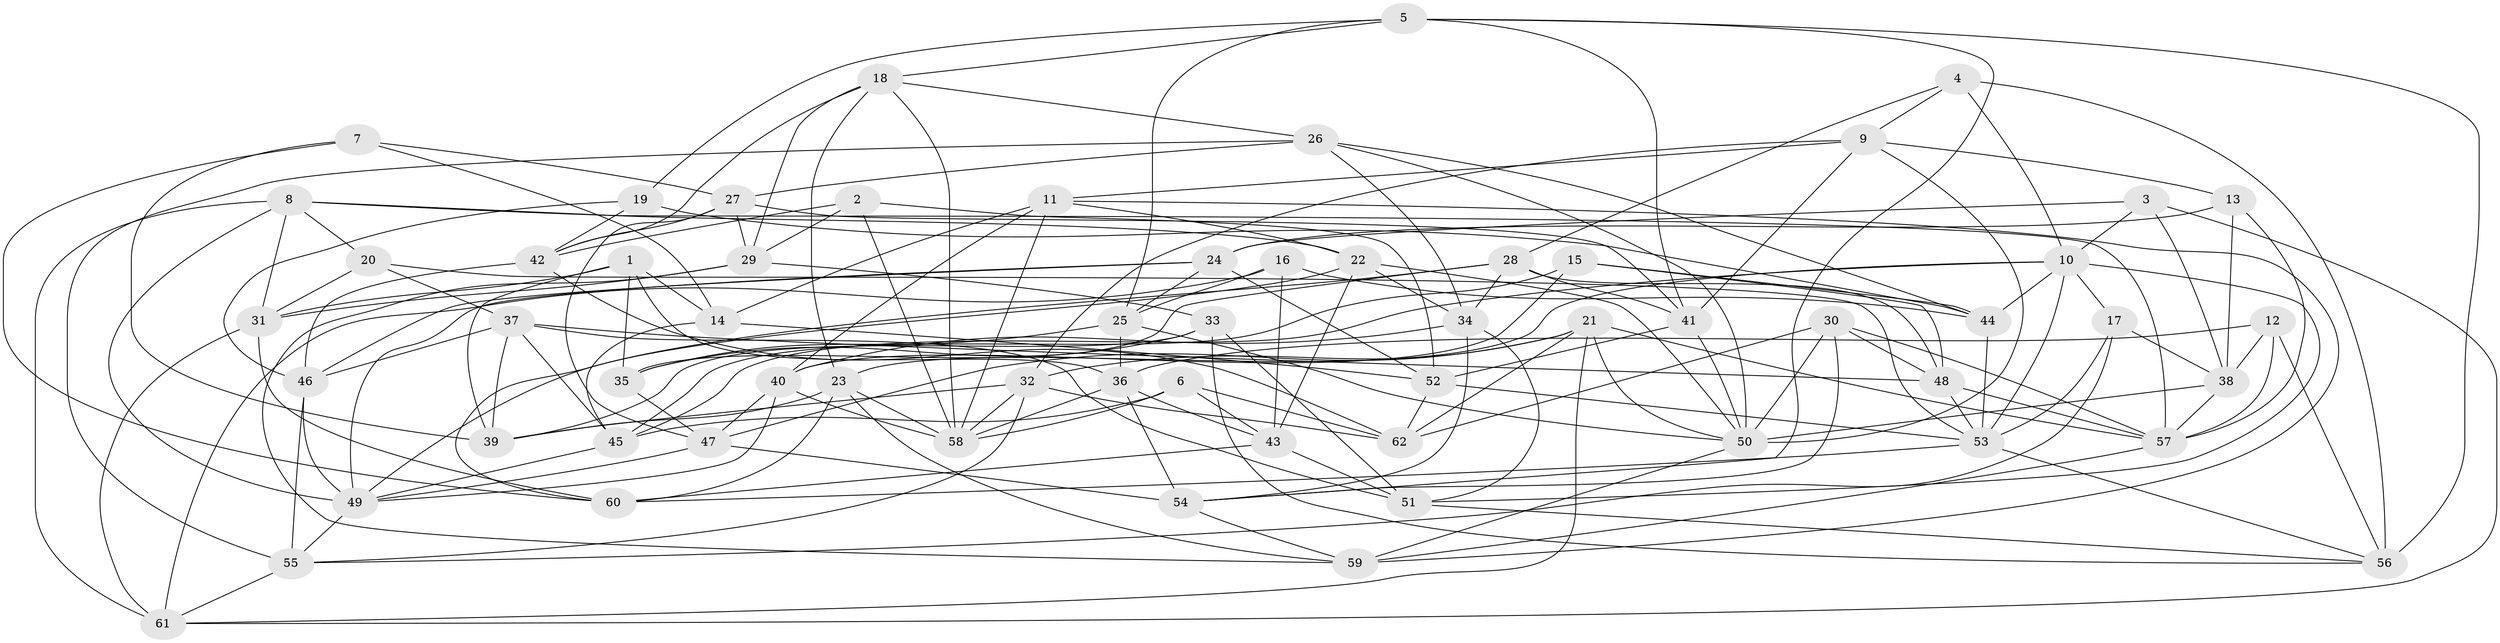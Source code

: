 // original degree distribution, {4: 1.0}
// Generated by graph-tools (version 1.1) at 2025/50/03/09/25 03:50:45]
// undirected, 62 vertices, 178 edges
graph export_dot {
graph [start="1"]
  node [color=gray90,style=filled];
  1;
  2;
  3;
  4;
  5;
  6;
  7;
  8;
  9;
  10;
  11;
  12;
  13;
  14;
  15;
  16;
  17;
  18;
  19;
  20;
  21;
  22;
  23;
  24;
  25;
  26;
  27;
  28;
  29;
  30;
  31;
  32;
  33;
  34;
  35;
  36;
  37;
  38;
  39;
  40;
  41;
  42;
  43;
  44;
  45;
  46;
  47;
  48;
  49;
  50;
  51;
  52;
  53;
  54;
  55;
  56;
  57;
  58;
  59;
  60;
  61;
  62;
  1 -- 14 [weight=2.0];
  1 -- 31 [weight=1.0];
  1 -- 35 [weight=1.0];
  1 -- 36 [weight=1.0];
  1 -- 39 [weight=1.0];
  2 -- 29 [weight=1.0];
  2 -- 42 [weight=1.0];
  2 -- 52 [weight=1.0];
  2 -- 58 [weight=1.0];
  3 -- 10 [weight=1.0];
  3 -- 24 [weight=1.0];
  3 -- 38 [weight=1.0];
  3 -- 61 [weight=1.0];
  4 -- 9 [weight=1.0];
  4 -- 10 [weight=1.0];
  4 -- 28 [weight=1.0];
  4 -- 56 [weight=1.0];
  5 -- 18 [weight=1.0];
  5 -- 19 [weight=1.0];
  5 -- 25 [weight=1.0];
  5 -- 41 [weight=1.0];
  5 -- 54 [weight=1.0];
  5 -- 56 [weight=1.0];
  6 -- 43 [weight=1.0];
  6 -- 45 [weight=1.0];
  6 -- 58 [weight=1.0];
  6 -- 62 [weight=1.0];
  7 -- 14 [weight=1.0];
  7 -- 27 [weight=1.0];
  7 -- 39 [weight=1.0];
  7 -- 60 [weight=1.0];
  8 -- 20 [weight=1.0];
  8 -- 22 [weight=1.0];
  8 -- 31 [weight=1.0];
  8 -- 49 [weight=1.0];
  8 -- 57 [weight=1.0];
  8 -- 61 [weight=1.0];
  9 -- 11 [weight=1.0];
  9 -- 13 [weight=1.0];
  9 -- 32 [weight=1.0];
  9 -- 41 [weight=1.0];
  9 -- 50 [weight=1.0];
  10 -- 17 [weight=1.0];
  10 -- 23 [weight=1.0];
  10 -- 44 [weight=1.0];
  10 -- 45 [weight=1.0];
  10 -- 51 [weight=1.0];
  10 -- 53 [weight=1.0];
  11 -- 14 [weight=1.0];
  11 -- 22 [weight=1.0];
  11 -- 40 [weight=1.0];
  11 -- 58 [weight=1.0];
  11 -- 59 [weight=1.0];
  12 -- 36 [weight=1.0];
  12 -- 38 [weight=1.0];
  12 -- 56 [weight=1.0];
  12 -- 57 [weight=1.0];
  13 -- 24 [weight=1.0];
  13 -- 38 [weight=1.0];
  13 -- 57 [weight=1.0];
  14 -- 45 [weight=1.0];
  14 -- 52 [weight=1.0];
  15 -- 40 [weight=1.0];
  15 -- 44 [weight=1.0];
  15 -- 45 [weight=1.0];
  15 -- 48 [weight=1.0];
  16 -- 25 [weight=1.0];
  16 -- 43 [weight=1.0];
  16 -- 44 [weight=1.0];
  16 -- 61 [weight=1.0];
  17 -- 38 [weight=1.0];
  17 -- 53 [weight=1.0];
  17 -- 55 [weight=1.0];
  18 -- 23 [weight=1.0];
  18 -- 26 [weight=1.0];
  18 -- 29 [weight=1.0];
  18 -- 42 [weight=1.0];
  18 -- 58 [weight=1.0];
  19 -- 42 [weight=1.0];
  19 -- 44 [weight=1.0];
  19 -- 46 [weight=1.0];
  20 -- 31 [weight=1.0];
  20 -- 37 [weight=1.0];
  20 -- 53 [weight=1.0];
  21 -- 32 [weight=1.0];
  21 -- 47 [weight=1.0];
  21 -- 50 [weight=1.0];
  21 -- 57 [weight=1.0];
  21 -- 61 [weight=1.0];
  21 -- 62 [weight=1.0];
  22 -- 34 [weight=1.0];
  22 -- 43 [weight=1.0];
  22 -- 50 [weight=1.0];
  22 -- 60 [weight=1.0];
  23 -- 39 [weight=1.0];
  23 -- 58 [weight=1.0];
  23 -- 59 [weight=1.0];
  23 -- 60 [weight=1.0];
  24 -- 25 [weight=1.0];
  24 -- 46 [weight=1.0];
  24 -- 49 [weight=1.0];
  24 -- 52 [weight=1.0];
  25 -- 35 [weight=1.0];
  25 -- 36 [weight=1.0];
  25 -- 50 [weight=1.0];
  26 -- 27 [weight=1.0];
  26 -- 34 [weight=1.0];
  26 -- 44 [weight=1.0];
  26 -- 50 [weight=1.0];
  26 -- 55 [weight=1.0];
  27 -- 29 [weight=1.0];
  27 -- 41 [weight=1.0];
  27 -- 42 [weight=1.0];
  27 -- 47 [weight=1.0];
  28 -- 34 [weight=1.0];
  28 -- 35 [weight=1.0];
  28 -- 41 [weight=1.0];
  28 -- 48 [weight=1.0];
  28 -- 49 [weight=1.0];
  29 -- 31 [weight=1.0];
  29 -- 33 [weight=1.0];
  29 -- 59 [weight=1.0];
  30 -- 48 [weight=1.0];
  30 -- 50 [weight=2.0];
  30 -- 54 [weight=1.0];
  30 -- 57 [weight=1.0];
  30 -- 62 [weight=1.0];
  31 -- 60 [weight=1.0];
  31 -- 61 [weight=1.0];
  32 -- 39 [weight=1.0];
  32 -- 55 [weight=1.0];
  32 -- 58 [weight=1.0];
  32 -- 62 [weight=1.0];
  33 -- 35 [weight=2.0];
  33 -- 39 [weight=1.0];
  33 -- 51 [weight=1.0];
  33 -- 56 [weight=1.0];
  34 -- 40 [weight=1.0];
  34 -- 51 [weight=1.0];
  34 -- 54 [weight=1.0];
  35 -- 47 [weight=1.0];
  36 -- 43 [weight=1.0];
  36 -- 54 [weight=1.0];
  36 -- 58 [weight=1.0];
  37 -- 39 [weight=1.0];
  37 -- 45 [weight=1.0];
  37 -- 46 [weight=1.0];
  37 -- 48 [weight=1.0];
  37 -- 51 [weight=1.0];
  38 -- 50 [weight=1.0];
  38 -- 57 [weight=1.0];
  40 -- 47 [weight=1.0];
  40 -- 49 [weight=1.0];
  40 -- 58 [weight=1.0];
  41 -- 50 [weight=1.0];
  41 -- 52 [weight=1.0];
  42 -- 46 [weight=1.0];
  42 -- 62 [weight=1.0];
  43 -- 51 [weight=1.0];
  43 -- 60 [weight=1.0];
  44 -- 53 [weight=1.0];
  45 -- 49 [weight=1.0];
  46 -- 49 [weight=1.0];
  46 -- 55 [weight=1.0];
  47 -- 49 [weight=1.0];
  47 -- 54 [weight=1.0];
  48 -- 53 [weight=1.0];
  48 -- 57 [weight=1.0];
  49 -- 55 [weight=1.0];
  50 -- 59 [weight=1.0];
  51 -- 56 [weight=1.0];
  52 -- 53 [weight=1.0];
  52 -- 62 [weight=1.0];
  53 -- 56 [weight=1.0];
  53 -- 60 [weight=1.0];
  54 -- 59 [weight=1.0];
  55 -- 61 [weight=1.0];
  57 -- 59 [weight=1.0];
}
